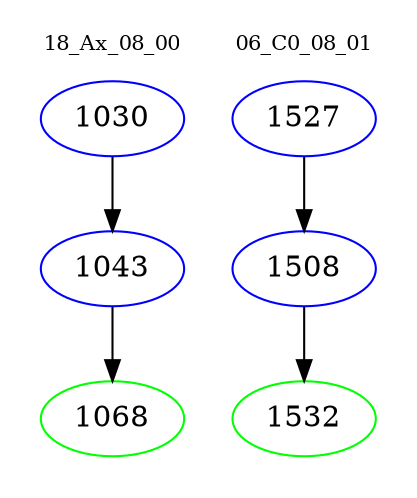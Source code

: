 digraph{
subgraph cluster_0 {
color = white
label = "18_Ax_08_00";
fontsize=10;
T0_1030 [label="1030", color="blue"]
T0_1030 -> T0_1043 [color="black"]
T0_1043 [label="1043", color="blue"]
T0_1043 -> T0_1068 [color="black"]
T0_1068 [label="1068", color="green"]
}
subgraph cluster_1 {
color = white
label = "06_C0_08_01";
fontsize=10;
T1_1527 [label="1527", color="blue"]
T1_1527 -> T1_1508 [color="black"]
T1_1508 [label="1508", color="blue"]
T1_1508 -> T1_1532 [color="black"]
T1_1532 [label="1532", color="green"]
}
}
